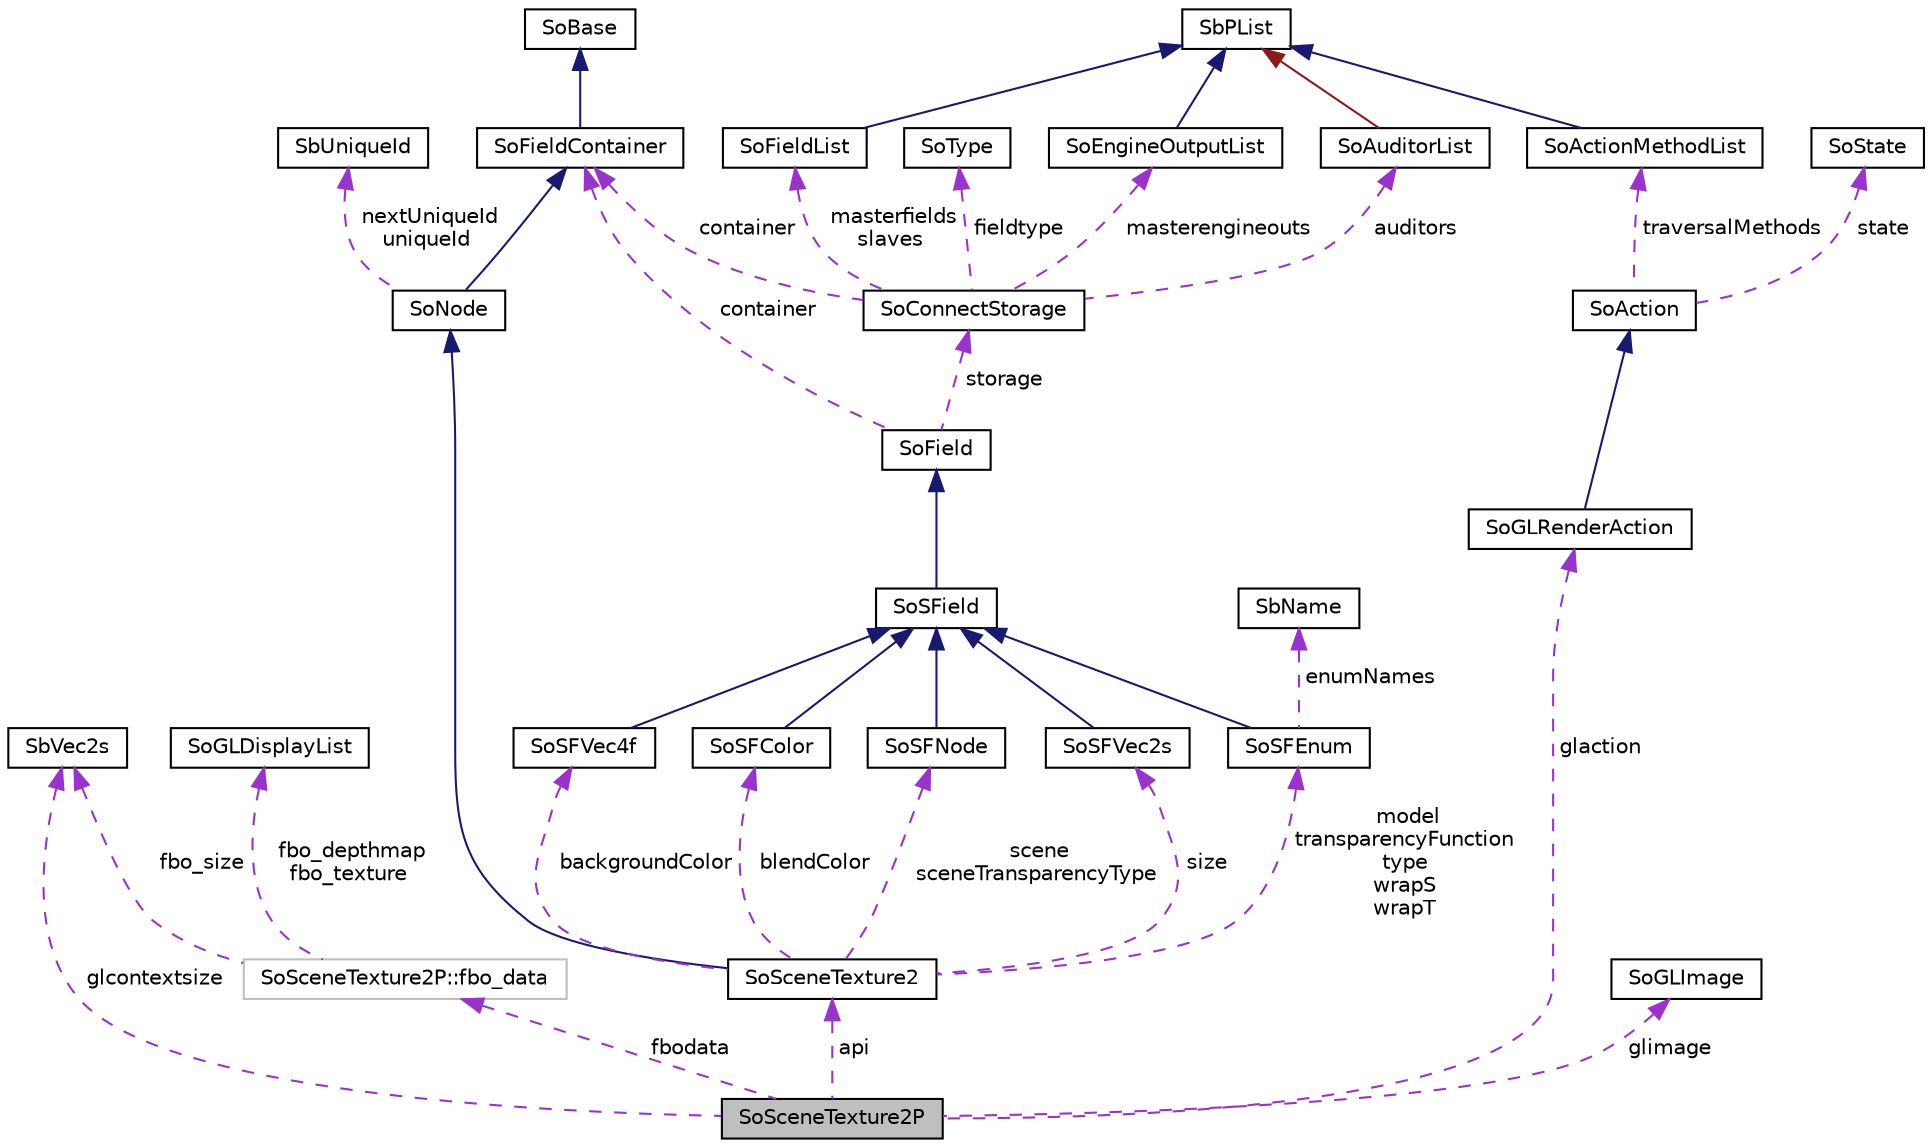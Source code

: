 digraph "SoSceneTexture2P"
{
 // LATEX_PDF_SIZE
  edge [fontname="Helvetica",fontsize="10",labelfontname="Helvetica",labelfontsize="10"];
  node [fontname="Helvetica",fontsize="10",shape=record];
  Node1 [label="SoSceneTexture2P",height=0.2,width=0.4,color="black", fillcolor="grey75", style="filled", fontcolor="black",tooltip=" "];
  Node2 -> Node1 [dir="back",color="darkorchid3",fontsize="10",style="dashed",label=" glcontextsize" ,fontname="Helvetica"];
  Node2 [label="SbVec2s",height=0.2,width=0.4,color="black", fillcolor="white", style="filled",URL="$classSbVec2s.html",tooltip="The SbVec2s class is a 2 dimensional vector with short integer coordinates."];
  Node3 -> Node1 [dir="back",color="darkorchid3",fontsize="10",style="dashed",label=" glaction" ,fontname="Helvetica"];
  Node3 [label="SoGLRenderAction",height=0.2,width=0.4,color="black", fillcolor="white", style="filled",URL="$classSoGLRenderAction.html",tooltip="The SoGLRenderAction class renders the scene graph with OpenGL calls."];
  Node4 -> Node3 [dir="back",color="midnightblue",fontsize="10",style="solid",fontname="Helvetica"];
  Node4 [label="SoAction",height=0.2,width=0.4,color="black", fillcolor="white", style="filled",URL="$classSoAction.html",tooltip="The SoAction class is the base class for all traversal actions."];
  Node5 -> Node4 [dir="back",color="darkorchid3",fontsize="10",style="dashed",label=" traversalMethods" ,fontname="Helvetica"];
  Node5 [label="SoActionMethodList",height=0.2,width=0.4,color="black", fillcolor="white", style="filled",URL="$classSoActionMethodList.html",tooltip="The SoActionMethodList class contains function pointers for action methods."];
  Node6 -> Node5 [dir="back",color="midnightblue",fontsize="10",style="solid",fontname="Helvetica"];
  Node6 [label="SbPList",height=0.2,width=0.4,color="black", fillcolor="white", style="filled",URL="$classSbPList.html",tooltip="The SbPList class is a container class for void pointers."];
  Node7 -> Node4 [dir="back",color="darkorchid3",fontsize="10",style="dashed",label=" state" ,fontname="Helvetica"];
  Node7 [label="SoState",height=0.2,width=0.4,color="black", fillcolor="white", style="filled",URL="$classSoState.html",tooltip="The SoState class manages the Coin scene graph traversal state data."];
  Node8 -> Node1 [dir="back",color="darkorchid3",fontsize="10",style="dashed",label=" glimage" ,fontname="Helvetica"];
  Node8 [label="SoGLImage",height=0.2,width=0.4,color="black", fillcolor="white", style="filled",URL="$classSoGLImage.html",tooltip="The SoGLImage class is used to handle OpenGL 2D/3D textures."];
  Node9 -> Node1 [dir="back",color="darkorchid3",fontsize="10",style="dashed",label=" api" ,fontname="Helvetica"];
  Node9 [label="SoSceneTexture2",height=0.2,width=0.4,color="black", fillcolor="white", style="filled",URL="$classSoSceneTexture2.html",tooltip="The SoSceneTexture2 class is used to create a 2D texture from a Coin scene graph."];
  Node10 -> Node9 [dir="back",color="midnightblue",fontsize="10",style="solid",fontname="Helvetica"];
  Node10 [label="SoNode",height=0.2,width=0.4,color="black", fillcolor="white", style="filled",URL="$classSoNode.html",tooltip="The SoNode class is the base class for nodes used in scene graphs."];
  Node11 -> Node10 [dir="back",color="midnightblue",fontsize="10",style="solid",fontname="Helvetica"];
  Node11 [label="SoFieldContainer",height=0.2,width=0.4,color="black", fillcolor="white", style="filled",URL="$classSoFieldContainer.html",tooltip="The SoFieldContainer class is a base class for all classes that contain fields."];
  Node12 -> Node11 [dir="back",color="midnightblue",fontsize="10",style="solid",fontname="Helvetica"];
  Node12 [label="SoBase",height=0.2,width=0.4,color="black", fillcolor="white", style="filled",URL="$classSoBase.html",tooltip="The SoBase class is the top-level superclass for a number of class-hierarchies."];
  Node13 -> Node10 [dir="back",color="darkorchid3",fontsize="10",style="dashed",label=" nextUniqueId\nuniqueId" ,fontname="Helvetica"];
  Node13 [label="SbUniqueId",height=0.2,width=0.4,color="black", fillcolor="white", style="filled",URL="$classSbUniqueId.html",tooltip="SbUniqueId is an integer type for node identifiers."];
  Node14 -> Node9 [dir="back",color="darkorchid3",fontsize="10",style="dashed",label=" model\ntransparencyFunction\ntype\nwrapS\nwrapT" ,fontname="Helvetica"];
  Node14 [label="SoSFEnum",height=0.2,width=0.4,color="black", fillcolor="white", style="filled",URL="$classSoSFEnum.html",tooltip="The SoSFEnum class is a container for an enum value."];
  Node15 -> Node14 [dir="back",color="midnightblue",fontsize="10",style="solid",fontname="Helvetica"];
  Node15 [label="SoSField",height=0.2,width=0.4,color="black", fillcolor="white", style="filled",URL="$classSoSField.html",tooltip="The SoSField class is the base class for fields which contains only a single value."];
  Node16 -> Node15 [dir="back",color="midnightblue",fontsize="10",style="solid",fontname="Helvetica"];
  Node16 [label="SoField",height=0.2,width=0.4,color="black", fillcolor="white", style="filled",URL="$classSoField.html",tooltip="The SoField class is the top-level abstract base class for fields."];
  Node11 -> Node16 [dir="back",color="darkorchid3",fontsize="10",style="dashed",label=" container" ,fontname="Helvetica"];
  Node17 -> Node16 [dir="back",color="darkorchid3",fontsize="10",style="dashed",label=" storage" ,fontname="Helvetica"];
  Node17 [label="SoConnectStorage",height=0.2,width=0.4,color="black", fillcolor="white", style="filled",URL="$classSoConnectStorage.html",tooltip=" "];
  Node18 -> Node17 [dir="back",color="darkorchid3",fontsize="10",style="dashed",label=" masterfields\nslaves" ,fontname="Helvetica"];
  Node18 [label="SoFieldList",height=0.2,width=0.4,color="black", fillcolor="white", style="filled",URL="$classSoFieldList.html",tooltip="The SoFieldList class is a container for pointers to SoField objects."];
  Node6 -> Node18 [dir="back",color="midnightblue",fontsize="10",style="solid",fontname="Helvetica"];
  Node19 -> Node17 [dir="back",color="darkorchid3",fontsize="10",style="dashed",label=" auditors" ,fontname="Helvetica"];
  Node19 [label="SoAuditorList",height=0.2,width=0.4,color="black", fillcolor="white", style="filled",URL="$classSoAuditorList.html",tooltip="The SoAuditorList class is used to keep track of auditors for certain object classes."];
  Node6 -> Node19 [dir="back",color="firebrick4",fontsize="10",style="solid",fontname="Helvetica"];
  Node11 -> Node17 [dir="back",color="darkorchid3",fontsize="10",style="dashed",label=" container" ,fontname="Helvetica"];
  Node20 -> Node17 [dir="back",color="darkorchid3",fontsize="10",style="dashed",label=" fieldtype" ,fontname="Helvetica"];
  Node20 [label="SoType",height=0.2,width=0.4,color="black", fillcolor="white", style="filled",URL="$classSoType.html",tooltip="The SoType class is the basis for the runtime type system in Coin."];
  Node21 -> Node17 [dir="back",color="darkorchid3",fontsize="10",style="dashed",label=" masterengineouts" ,fontname="Helvetica"];
  Node21 [label="SoEngineOutputList",height=0.2,width=0.4,color="black", fillcolor="white", style="filled",URL="$classSoEngineOutputList.html",tooltip="The SoEngineOutputList class is a container for SoEngineOutput objects."];
  Node6 -> Node21 [dir="back",color="midnightblue",fontsize="10",style="solid",fontname="Helvetica"];
  Node22 -> Node14 [dir="back",color="darkorchid3",fontsize="10",style="dashed",label=" enumNames" ,fontname="Helvetica"];
  Node22 [label="SbName",height=0.2,width=0.4,color="black", fillcolor="white", style="filled",URL="$classSbName.html",tooltip="The SbName class stores strings by reference."];
  Node23 -> Node9 [dir="back",color="darkorchid3",fontsize="10",style="dashed",label=" scene\nsceneTransparencyType" ,fontname="Helvetica"];
  Node23 [label="SoSFNode",height=0.2,width=0.4,color="black", fillcolor="white", style="filled",URL="$classSoSFNode.html",tooltip="The SoSFNode class is a container for a single node."];
  Node15 -> Node23 [dir="back",color="midnightblue",fontsize="10",style="solid",fontname="Helvetica"];
  Node24 -> Node9 [dir="back",color="darkorchid3",fontsize="10",style="dashed",label=" size" ,fontname="Helvetica"];
  Node24 [label="SoSFVec2s",height=0.2,width=0.4,color="black", fillcolor="white", style="filled",URL="$classSoSFVec2s.html",tooltip="The SoSFVec2s class is a container for an SbVec2s vector."];
  Node15 -> Node24 [dir="back",color="midnightblue",fontsize="10",style="solid",fontname="Helvetica"];
  Node25 -> Node9 [dir="back",color="darkorchid3",fontsize="10",style="dashed",label=" backgroundColor" ,fontname="Helvetica"];
  Node25 [label="SoSFVec4f",height=0.2,width=0.4,color="black", fillcolor="white", style="filled",URL="$classSoSFVec4f.html",tooltip="The SoSFVec4f class is a container for an SbVec4f vector."];
  Node15 -> Node25 [dir="back",color="midnightblue",fontsize="10",style="solid",fontname="Helvetica"];
  Node26 -> Node9 [dir="back",color="darkorchid3",fontsize="10",style="dashed",label=" blendColor" ,fontname="Helvetica"];
  Node26 [label="SoSFColor",height=0.2,width=0.4,color="black", fillcolor="white", style="filled",URL="$classSoSFColor.html",tooltip="The SoSFColor class is a container for an SbColor value."];
  Node15 -> Node26 [dir="back",color="midnightblue",fontsize="10",style="solid",fontname="Helvetica"];
  Node27 -> Node1 [dir="back",color="darkorchid3",fontsize="10",style="dashed",label=" fbodata" ,fontname="Helvetica"];
  Node27 [label="SoSceneTexture2P::fbo_data",height=0.2,width=0.4,color="grey75", fillcolor="white", style="filled",tooltip=" "];
  Node2 -> Node27 [dir="back",color="darkorchid3",fontsize="10",style="dashed",label=" fbo_size" ,fontname="Helvetica"];
  Node28 -> Node27 [dir="back",color="darkorchid3",fontsize="10",style="dashed",label=" fbo_depthmap\nfbo_texture" ,fontname="Helvetica"];
  Node28 [label="SoGLDisplayList",height=0.2,width=0.4,color="black", fillcolor="white", style="filled",URL="$classSoGLDisplayList.html",tooltip="The SoGLDisplayList class stores and manages OpenGL display lists."];
}
